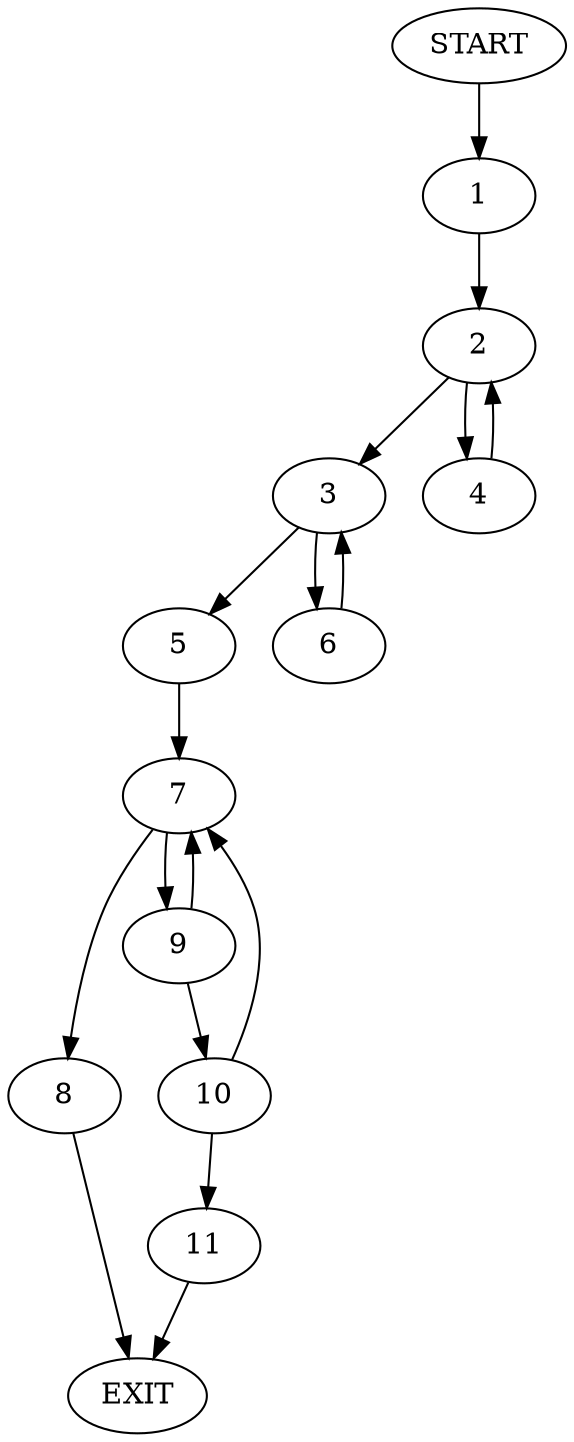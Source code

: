digraph {
0 [label="START"]
12 [label="EXIT"]
0 -> 1
1 -> 2
2 -> 3
2 -> 4
4 -> 2
3 -> 5
3 -> 6
5 -> 7
6 -> 3
7 -> 8
7 -> 9
9 -> 10
9 -> 7
8 -> 12
10 -> 11
10 -> 7
11 -> 12
}
